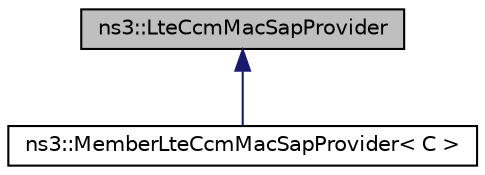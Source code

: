 digraph "ns3::LteCcmMacSapProvider"
{
 // LATEX_PDF_SIZE
  edge [fontname="Helvetica",fontsize="10",labelfontname="Helvetica",labelfontsize="10"];
  node [fontname="Helvetica",fontsize="10",shape=record];
  Node1 [label="ns3::LteCcmMacSapProvider",height=0.2,width=0.4,color="black", fillcolor="grey75", style="filled", fontcolor="black",tooltip="Service Access Point (SAP) offered by the component carrier manager (CCM) by MAC to CCM."];
  Node1 -> Node2 [dir="back",color="midnightblue",fontsize="10",style="solid",fontname="Helvetica"];
  Node2 [label="ns3::MemberLteCcmMacSapProvider\< C \>",height=0.2,width=0.4,color="black", fillcolor="white", style="filled",URL="$classns3_1_1_member_lte_ccm_mac_sap_provider.html",tooltip="MemberLteCcmMacSapProvider class."];
}
